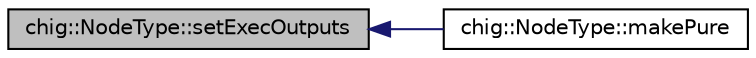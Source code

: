 digraph "chig::NodeType::setExecOutputs"
{
 // INTERACTIVE_SVG=YES
  edge [fontname="Helvetica",fontsize="10",labelfontname="Helvetica",labelfontsize="10"];
  node [fontname="Helvetica",fontsize="10",shape=record];
  rankdir="LR";
  Node161 [label="chig::NodeType::setExecOutputs",height=0.2,width=0.4,color="black", fillcolor="grey75", style="filled", fontcolor="black"];
  Node161 -> Node162 [dir="back",color="midnightblue",fontsize="10",style="solid",fontname="Helvetica"];
  Node162 [label="chig::NodeType::makePure",height=0.2,width=0.4,color="black", fillcolor="white", style="filled",URL="$structchig_1_1NodeType.html#a6a5ac2f06d651e5dd6c010f1626d2baf"];
}

